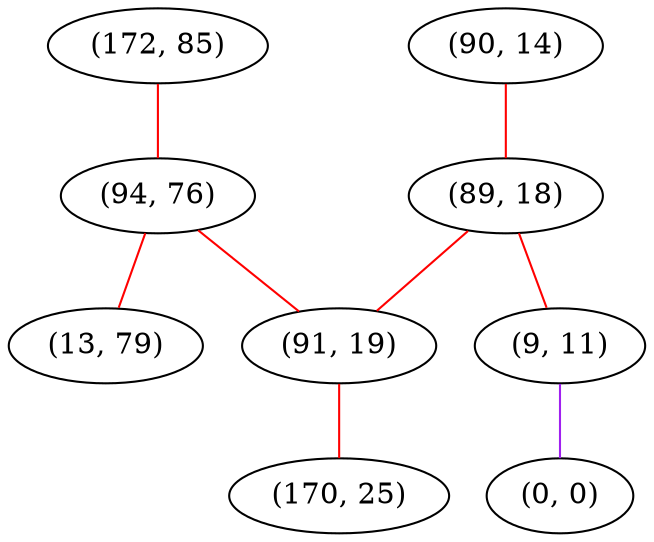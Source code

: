 graph "" {
"(172, 85)";
"(94, 76)";
"(90, 14)";
"(89, 18)";
"(13, 79)";
"(91, 19)";
"(170, 25)";
"(9, 11)";
"(0, 0)";
"(172, 85)" -- "(94, 76)"  [color=red, key=0, weight=1];
"(94, 76)" -- "(13, 79)"  [color=red, key=0, weight=1];
"(94, 76)" -- "(91, 19)"  [color=red, key=0, weight=1];
"(90, 14)" -- "(89, 18)"  [color=red, key=0, weight=1];
"(89, 18)" -- "(9, 11)"  [color=red, key=0, weight=1];
"(89, 18)" -- "(91, 19)"  [color=red, key=0, weight=1];
"(91, 19)" -- "(170, 25)"  [color=red, key=0, weight=1];
"(9, 11)" -- "(0, 0)"  [color=purple, key=0, weight=4];
}
